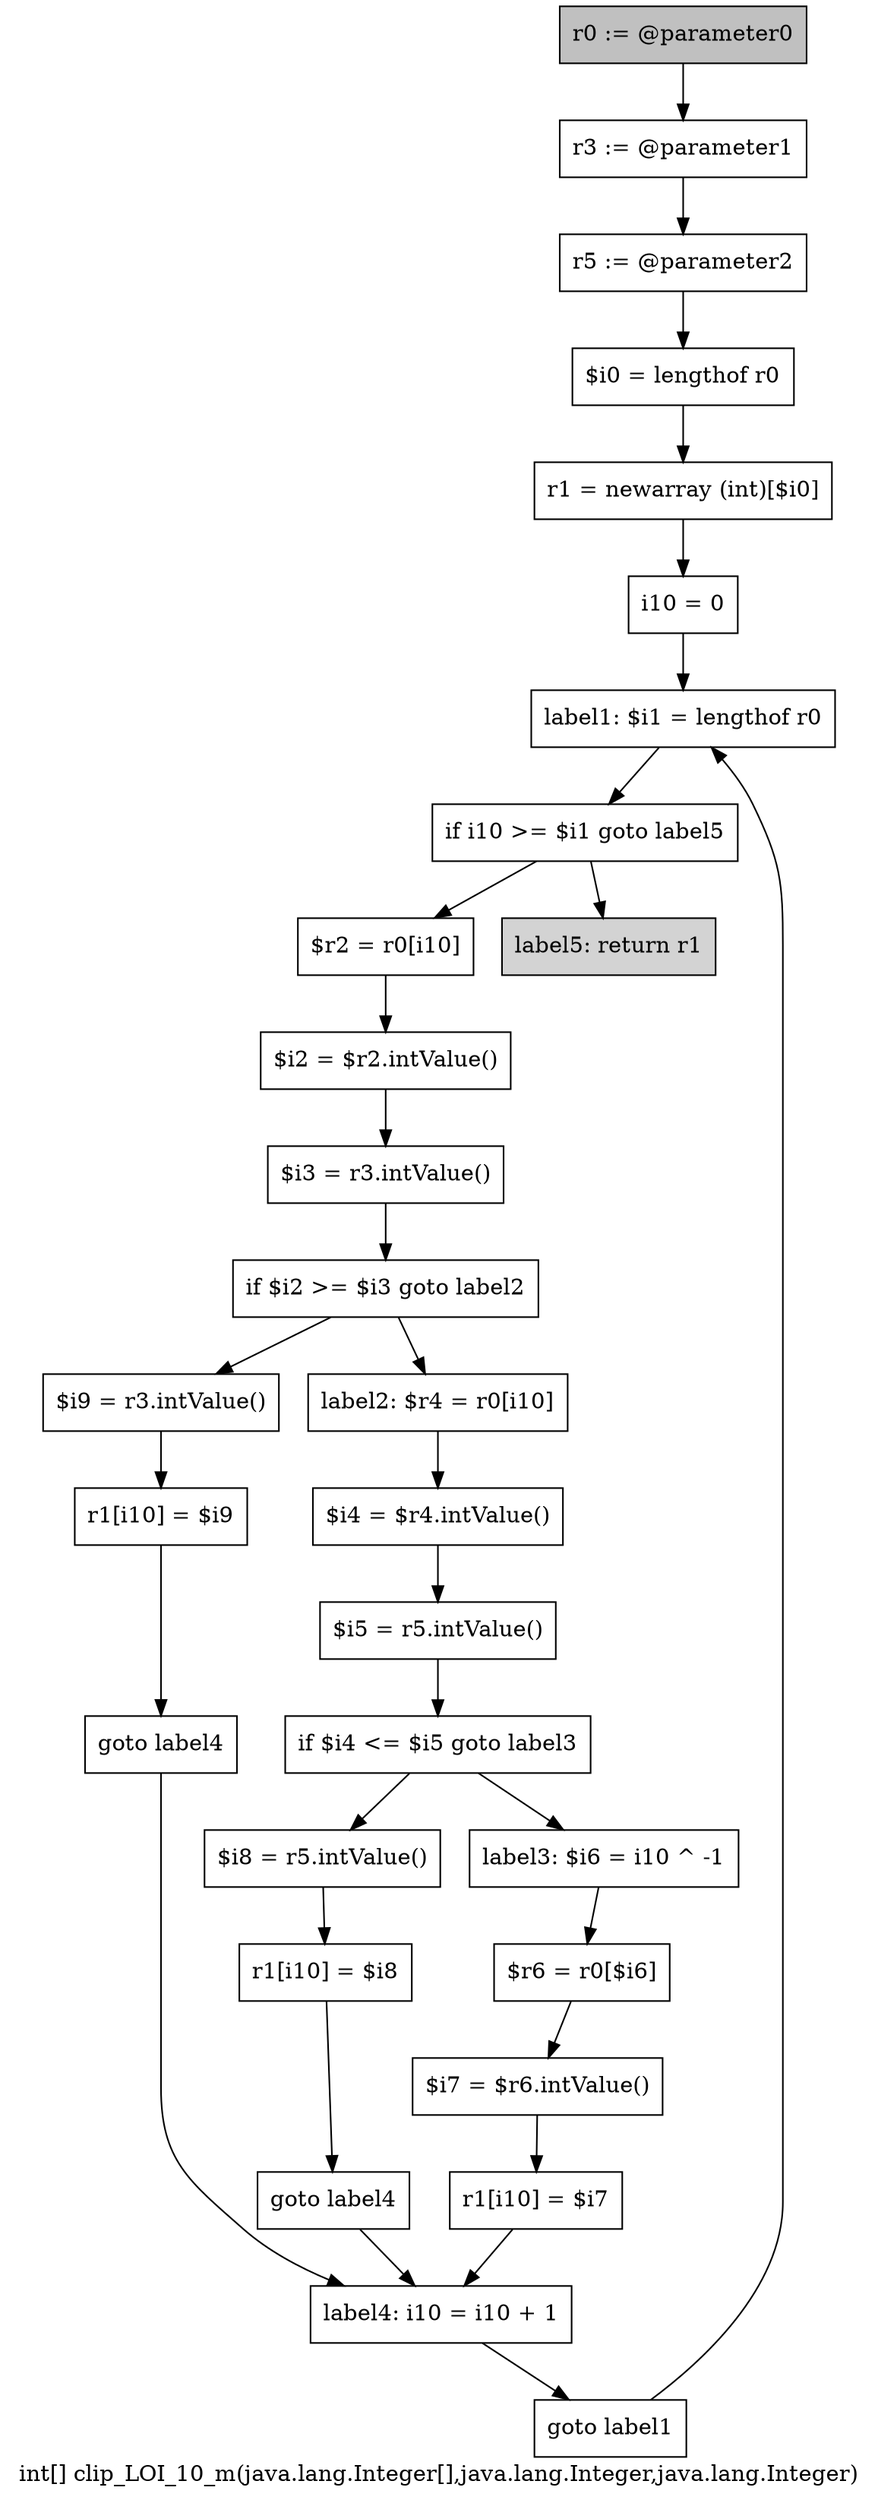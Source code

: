 digraph "int[] clip_LOI_10_m(java.lang.Integer[],java.lang.Integer,java.lang.Integer)" {
    label="int[] clip_LOI_10_m(java.lang.Integer[],java.lang.Integer,java.lang.Integer)";
    node [shape=box];
    "0" [style=filled,fillcolor=gray,label="r0 := @parameter0",];
    "1" [label="r3 := @parameter1",];
    "0"->"1";
    "2" [label="r5 := @parameter2",];
    "1"->"2";
    "3" [label="$i0 = lengthof r0",];
    "2"->"3";
    "4" [label="r1 = newarray (int)[$i0]",];
    "3"->"4";
    "5" [label="i10 = 0",];
    "4"->"5";
    "6" [label="label1: $i1 = lengthof r0",];
    "5"->"6";
    "7" [label="if i10 >= $i1 goto label5",];
    "6"->"7";
    "8" [label="$r2 = r0[i10]",];
    "7"->"8";
    "28" [style=filled,fillcolor=lightgray,label="label5: return r1",];
    "7"->"28";
    "9" [label="$i2 = $r2.intValue()",];
    "8"->"9";
    "10" [label="$i3 = r3.intValue()",];
    "9"->"10";
    "11" [label="if $i2 >= $i3 goto label2",];
    "10"->"11";
    "12" [label="$i9 = r3.intValue()",];
    "11"->"12";
    "15" [label="label2: $r4 = r0[i10]",];
    "11"->"15";
    "13" [label="r1[i10] = $i9",];
    "12"->"13";
    "14" [label="goto label4",];
    "13"->"14";
    "26" [label="label4: i10 = i10 + 1",];
    "14"->"26";
    "16" [label="$i4 = $r4.intValue()",];
    "15"->"16";
    "17" [label="$i5 = r5.intValue()",];
    "16"->"17";
    "18" [label="if $i4 <= $i5 goto label3",];
    "17"->"18";
    "19" [label="$i8 = r5.intValue()",];
    "18"->"19";
    "22" [label="label3: $i6 = i10 ^ -1",];
    "18"->"22";
    "20" [label="r1[i10] = $i8",];
    "19"->"20";
    "21" [label="goto label4",];
    "20"->"21";
    "21"->"26";
    "23" [label="$r6 = r0[$i6]",];
    "22"->"23";
    "24" [label="$i7 = $r6.intValue()",];
    "23"->"24";
    "25" [label="r1[i10] = $i7",];
    "24"->"25";
    "25"->"26";
    "27" [label="goto label1",];
    "26"->"27";
    "27"->"6";
}
